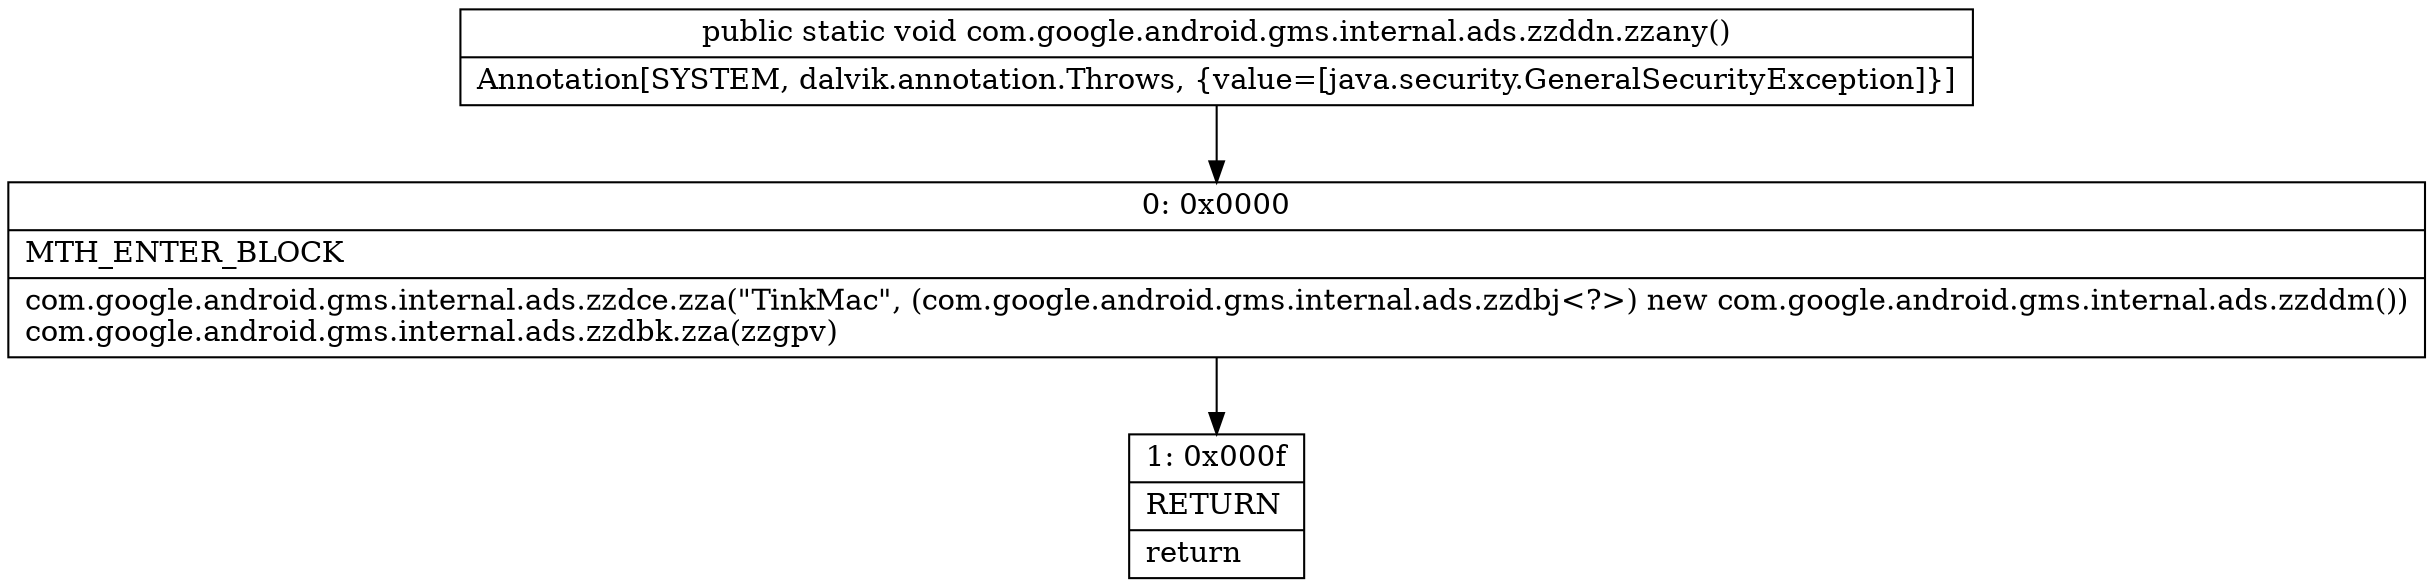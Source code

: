 digraph "CFG forcom.google.android.gms.internal.ads.zzddn.zzany()V" {
Node_0 [shape=record,label="{0\:\ 0x0000|MTH_ENTER_BLOCK\l|com.google.android.gms.internal.ads.zzdce.zza(\"TinkMac\", (com.google.android.gms.internal.ads.zzdbj\<?\>) new com.google.android.gms.internal.ads.zzddm())\lcom.google.android.gms.internal.ads.zzdbk.zza(zzgpv)\l}"];
Node_1 [shape=record,label="{1\:\ 0x000f|RETURN\l|return\l}"];
MethodNode[shape=record,label="{public static void com.google.android.gms.internal.ads.zzddn.zzany()  | Annotation[SYSTEM, dalvik.annotation.Throws, \{value=[java.security.GeneralSecurityException]\}]\l}"];
MethodNode -> Node_0;
Node_0 -> Node_1;
}

